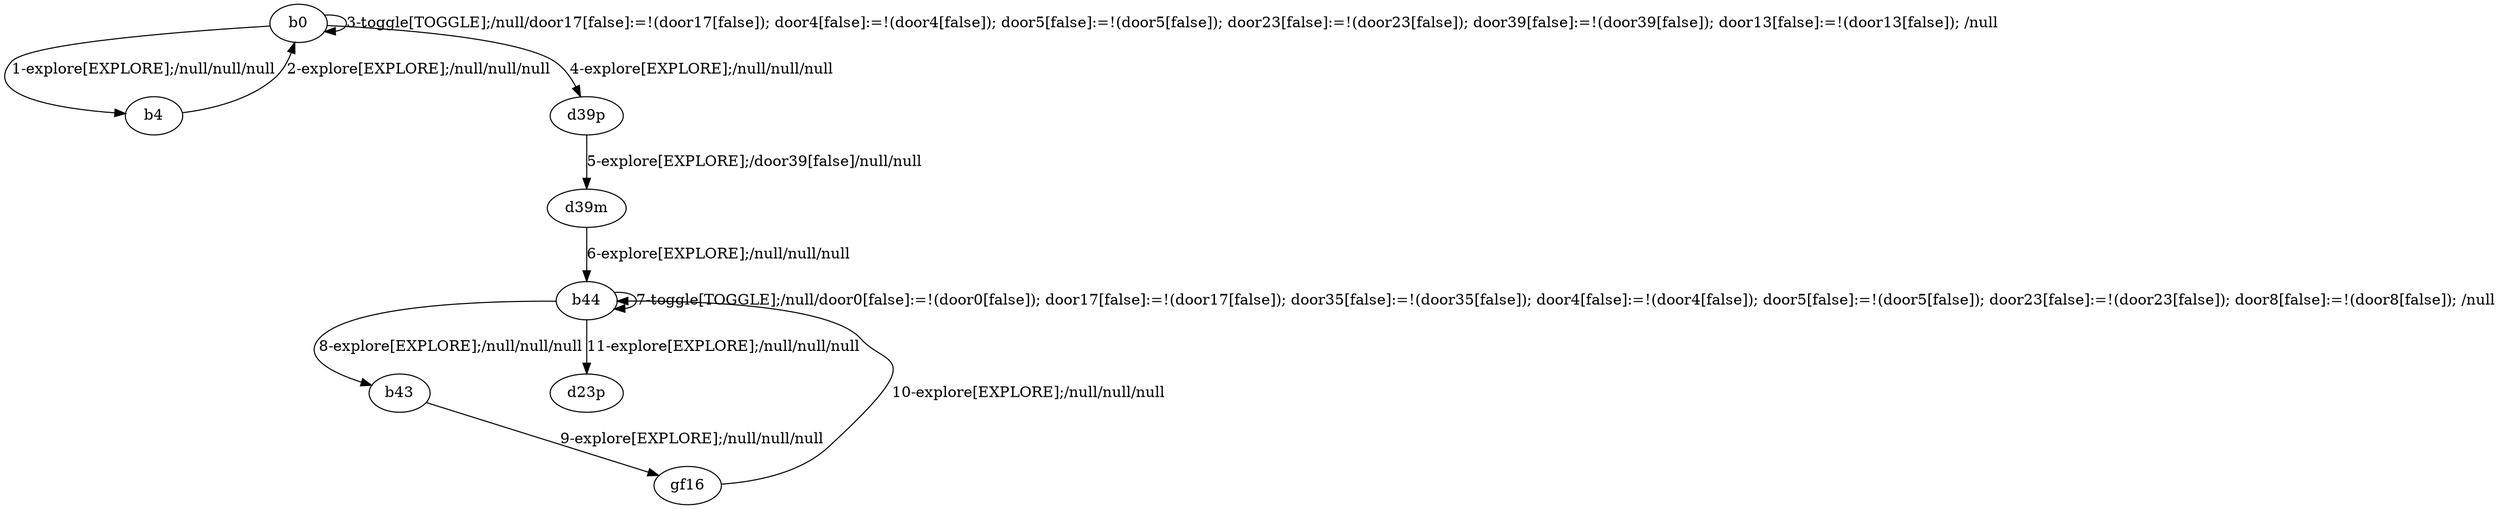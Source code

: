 # Total number of goals covered by this test: 7
# b44 --> b43
# b43 --> gf16
# b44 --> d23p
# b44 --> b44
# gf16 --> b44
# d39p --> d39m
# d39m --> b44

digraph g {
"b0" -> "b4" [label = "1-explore[EXPLORE];/null/null/null"];
"b4" -> "b0" [label = "2-explore[EXPLORE];/null/null/null"];
"b0" -> "b0" [label = "3-toggle[TOGGLE];/null/door17[false]:=!(door17[false]); door4[false]:=!(door4[false]); door5[false]:=!(door5[false]); door23[false]:=!(door23[false]); door39[false]:=!(door39[false]); door13[false]:=!(door13[false]); /null"];
"b0" -> "d39p" [label = "4-explore[EXPLORE];/null/null/null"];
"d39p" -> "d39m" [label = "5-explore[EXPLORE];/door39[false]/null/null"];
"d39m" -> "b44" [label = "6-explore[EXPLORE];/null/null/null"];
"b44" -> "b44" [label = "7-toggle[TOGGLE];/null/door0[false]:=!(door0[false]); door17[false]:=!(door17[false]); door35[false]:=!(door35[false]); door4[false]:=!(door4[false]); door5[false]:=!(door5[false]); door23[false]:=!(door23[false]); door8[false]:=!(door8[false]); /null"];
"b44" -> "b43" [label = "8-explore[EXPLORE];/null/null/null"];
"b43" -> "gf16" [label = "9-explore[EXPLORE];/null/null/null"];
"gf16" -> "b44" [label = "10-explore[EXPLORE];/null/null/null"];
"b44" -> "d23p" [label = "11-explore[EXPLORE];/null/null/null"];
}